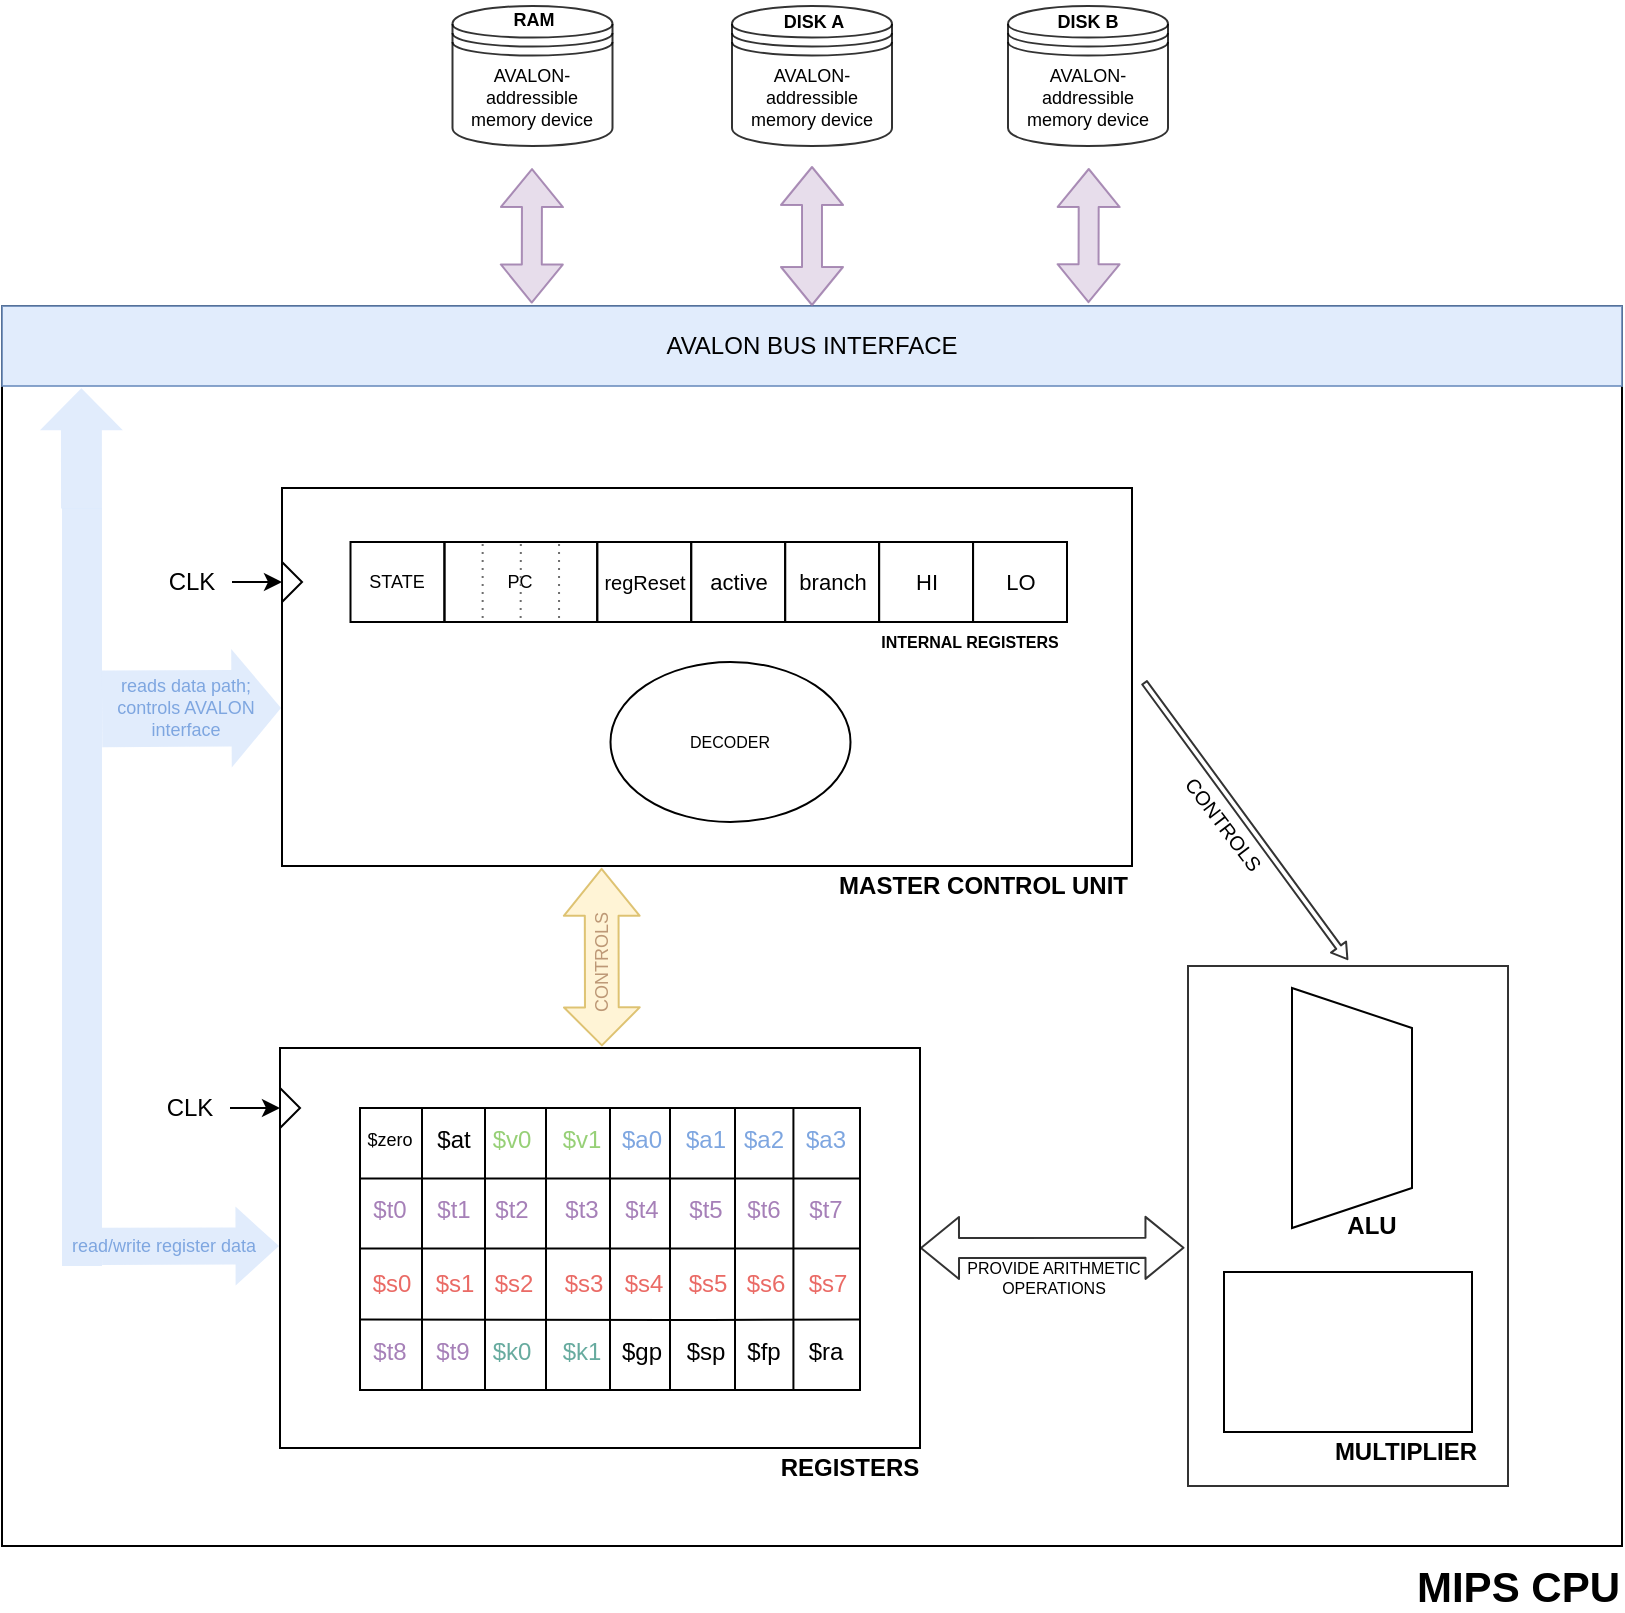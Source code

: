 <mxfile version="14.0.1" type="github">
  <diagram name="Page-1" id="c4acf3e9-155e-7222-9cf6-157b1a14988f">
    <mxGraphModel dx="1577" dy="920" grid="1" gridSize="10" guides="1" tooltips="1" connect="1" arrows="1" fold="1" page="1" pageScale="1" pageWidth="1169" pageHeight="827" background="#ffffff" math="0" shadow="0">
      <root>
        <mxCell id="0" />
        <mxCell id="1" parent="0" />
        <mxCell id="EH1okrl17HNzEjOL1Jwx-92" value="" style="rounded=0;whiteSpace=wrap;html=1;glass=1;fillColor=none;gradientColor=none;fontSize=8;fontColor=#000000;" parent="1" vertex="1">
          <mxGeometry x="160" y="160" width="810" height="620" as="geometry" />
        </mxCell>
        <mxCell id="EH1okrl17HNzEjOL1Jwx-88" value="" style="group" parent="1" vertex="1" connectable="0">
          <mxGeometry x="299" y="531" width="330" height="220" as="geometry" />
        </mxCell>
        <mxCell id="EH1okrl17HNzEjOL1Jwx-10" value="REGISTERS" style="text;html=1;strokeColor=none;fillColor=none;align=center;verticalAlign=middle;whiteSpace=wrap;rounded=0;fontStyle=1" parent="EH1okrl17HNzEjOL1Jwx-88" vertex="1">
          <mxGeometry x="240" y="200" width="90" height="20" as="geometry" />
        </mxCell>
        <mxCell id="EH1okrl17HNzEjOL1Jwx-70" value="" style="group" parent="EH1okrl17HNzEjOL1Jwx-88" vertex="1" connectable="0">
          <mxGeometry width="320" height="200" as="geometry" />
        </mxCell>
        <mxCell id="EH1okrl17HNzEjOL1Jwx-67" value="" style="rounded=0;whiteSpace=wrap;html=1;glass=1;gradientColor=none;fontSize=9;fontColor=#67AB9F;fillColor=none;" parent="EH1okrl17HNzEjOL1Jwx-70" vertex="1">
          <mxGeometry width="320" height="200" as="geometry" />
        </mxCell>
        <mxCell id="EH1okrl17HNzEjOL1Jwx-69" value="" style="group" parent="EH1okrl17HNzEjOL1Jwx-70" vertex="1" connectable="0">
          <mxGeometry x="35" y="30" width="259" height="141" as="geometry" />
        </mxCell>
        <mxCell id="EH1okrl17HNzEjOL1Jwx-9" value="" style="rounded=0;whiteSpace=wrap;html=1;fillColor=none;" parent="EH1okrl17HNzEjOL1Jwx-69" vertex="1">
          <mxGeometry x="5" width="250" height="141" as="geometry" />
        </mxCell>
        <mxCell id="EH1okrl17HNzEjOL1Jwx-20" value="" style="endArrow=none;html=1;entryX=1;entryY=0.75;entryDx=0;entryDy=0;exitX=0;exitY=0.75;exitDx=0;exitDy=0;" parent="EH1okrl17HNzEjOL1Jwx-69" source="EH1okrl17HNzEjOL1Jwx-9" target="EH1okrl17HNzEjOL1Jwx-9" edge="1">
          <mxGeometry width="50" height="50" as="geometry">
            <mxPoint x="137.5" y="70" as="sourcePoint" />
            <mxPoint x="187.5" y="20" as="targetPoint" />
            <Array as="points">
              <mxPoint x="170" y="106" />
            </Array>
          </mxGeometry>
        </mxCell>
        <mxCell id="EH1okrl17HNzEjOL1Jwx-21" value="" style="endArrow=none;html=1;entryX=1;entryY=0.75;entryDx=0;entryDy=0;exitX=0;exitY=0.75;exitDx=0;exitDy=0;" parent="EH1okrl17HNzEjOL1Jwx-69" edge="1">
          <mxGeometry width="50" height="50" as="geometry">
            <mxPoint x="5" y="70.21" as="sourcePoint" />
            <mxPoint x="255" y="70.21" as="targetPoint" />
          </mxGeometry>
        </mxCell>
        <mxCell id="EH1okrl17HNzEjOL1Jwx-22" value="" style="endArrow=none;html=1;entryX=1;entryY=0.25;entryDx=0;entryDy=0;exitX=0;exitY=0.25;exitDx=0;exitDy=0;" parent="EH1okrl17HNzEjOL1Jwx-69" source="EH1okrl17HNzEjOL1Jwx-9" target="EH1okrl17HNzEjOL1Jwx-9" edge="1">
          <mxGeometry width="50" height="50" as="geometry">
            <mxPoint x="5" y="40.0" as="sourcePoint" />
            <mxPoint x="255" y="40.0" as="targetPoint" />
          </mxGeometry>
        </mxCell>
        <mxCell id="EH1okrl17HNzEjOL1Jwx-23" value="" style="endArrow=none;html=1;entryX=0.75;entryY=0;entryDx=0;entryDy=0;exitX=0.75;exitY=1;exitDx=0;exitDy=0;" parent="EH1okrl17HNzEjOL1Jwx-69" source="EH1okrl17HNzEjOL1Jwx-9" target="EH1okrl17HNzEjOL1Jwx-9" edge="1">
          <mxGeometry width="50" height="50" as="geometry">
            <mxPoint x="351" y="40" as="sourcePoint" />
            <mxPoint x="401" y="-10" as="targetPoint" />
          </mxGeometry>
        </mxCell>
        <mxCell id="EH1okrl17HNzEjOL1Jwx-24" value="" style="endArrow=none;html=1;exitX=0.75;exitY=1;exitDx=0;exitDy=0;" parent="EH1okrl17HNzEjOL1Jwx-69" target="EH1okrl17HNzEjOL1Jwx-9" edge="1">
          <mxGeometry width="50" height="50" as="geometry">
            <mxPoint x="131" y="141" as="sourcePoint" />
            <mxPoint x="131" as="targetPoint" />
          </mxGeometry>
        </mxCell>
        <mxCell id="EH1okrl17HNzEjOL1Jwx-25" value="" style="endArrow=none;html=1;entryX=0.5;entryY=0;entryDx=0;entryDy=0;exitX=0.5;exitY=1;exitDx=0;exitDy=0;" parent="EH1okrl17HNzEjOL1Jwx-69" source="EH1okrl17HNzEjOL1Jwx-9" target="EH1okrl17HNzEjOL1Jwx-9" edge="1">
          <mxGeometry width="50" height="50" as="geometry">
            <mxPoint x="202.5" y="151" as="sourcePoint" />
            <mxPoint x="202.5" y="10" as="targetPoint" />
          </mxGeometry>
        </mxCell>
        <mxCell id="EH1okrl17HNzEjOL1Jwx-26" value="" style="endArrow=none;html=1;entryX=0.25;entryY=0;entryDx=0;entryDy=0;exitX=0.25;exitY=1;exitDx=0;exitDy=0;" parent="EH1okrl17HNzEjOL1Jwx-69" source="EH1okrl17HNzEjOL1Jwx-9" target="EH1okrl17HNzEjOL1Jwx-9" edge="1">
          <mxGeometry width="50" height="50" as="geometry">
            <mxPoint x="140" y="151" as="sourcePoint" />
            <mxPoint x="140" y="10" as="targetPoint" />
          </mxGeometry>
        </mxCell>
        <mxCell id="EH1okrl17HNzEjOL1Jwx-27" value="" style="endArrow=none;html=1;entryX=0.25;entryY=0;entryDx=0;entryDy=0;exitX=0.25;exitY=1;exitDx=0;exitDy=0;" parent="EH1okrl17HNzEjOL1Jwx-69" edge="1">
          <mxGeometry width="50" height="50" as="geometry">
            <mxPoint x="98" y="141" as="sourcePoint" />
            <mxPoint x="98" as="targetPoint" />
          </mxGeometry>
        </mxCell>
        <mxCell id="EH1okrl17HNzEjOL1Jwx-28" value="" style="endArrow=none;html=1;entryX=0.25;entryY=0;entryDx=0;entryDy=0;exitX=0.25;exitY=1;exitDx=0;exitDy=0;" parent="EH1okrl17HNzEjOL1Jwx-69" edge="1">
          <mxGeometry width="50" height="50" as="geometry">
            <mxPoint x="36" y="141" as="sourcePoint" />
            <mxPoint x="36" as="targetPoint" />
          </mxGeometry>
        </mxCell>
        <mxCell id="EH1okrl17HNzEjOL1Jwx-31" value="" style="endArrow=none;html=1;entryX=0.25;entryY=0;entryDx=0;entryDy=0;exitX=0.25;exitY=1;exitDx=0;exitDy=0;" parent="EH1okrl17HNzEjOL1Jwx-69" edge="1">
          <mxGeometry width="50" height="50" as="geometry">
            <mxPoint x="160" y="141" as="sourcePoint" />
            <mxPoint x="160" as="targetPoint" />
          </mxGeometry>
        </mxCell>
        <mxCell id="EH1okrl17HNzEjOL1Jwx-32" value="" style="endArrow=none;html=1;entryX=0.25;entryY=0;entryDx=0;entryDy=0;exitX=0.25;exitY=1;exitDx=0;exitDy=0;" parent="EH1okrl17HNzEjOL1Jwx-69" edge="1">
          <mxGeometry width="50" height="50" as="geometry">
            <mxPoint x="221.71" y="141" as="sourcePoint" />
            <mxPoint x="221.71" as="targetPoint" />
          </mxGeometry>
        </mxCell>
        <mxCell id="EH1okrl17HNzEjOL1Jwx-33" value="$zero" style="text;html=1;strokeColor=none;fillColor=none;align=center;verticalAlign=middle;whiteSpace=wrap;rounded=0;fontSize=9;" parent="EH1okrl17HNzEjOL1Jwx-69" vertex="1">
          <mxGeometry y="6" width="40" height="20" as="geometry" />
        </mxCell>
        <mxCell id="EH1okrl17HNzEjOL1Jwx-34" value="&lt;font style=&quot;font-size: 12px&quot;&gt;$at&lt;/font&gt;" style="text;html=1;strokeColor=none;fillColor=none;align=center;verticalAlign=middle;whiteSpace=wrap;rounded=0;fontSize=9;" parent="EH1okrl17HNzEjOL1Jwx-69" vertex="1">
          <mxGeometry x="32" y="6" width="40" height="20" as="geometry" />
        </mxCell>
        <mxCell id="EH1okrl17HNzEjOL1Jwx-35" value="&lt;font style=&quot;font-size: 12px&quot;&gt;$v0&lt;/font&gt;" style="text;html=1;align=center;verticalAlign=middle;whiteSpace=wrap;rounded=0;fontSize=9;fontColor=#97D077;" parent="EH1okrl17HNzEjOL1Jwx-69" vertex="1">
          <mxGeometry x="61" y="6" width="40" height="20" as="geometry" />
        </mxCell>
        <mxCell id="EH1okrl17HNzEjOL1Jwx-36" value="&lt;font style=&quot;font-size: 12px&quot;&gt;$v1&lt;/font&gt;" style="text;html=1;align=center;verticalAlign=middle;whiteSpace=wrap;rounded=0;fontSize=9;fontColor=#97D077;" parent="EH1okrl17HNzEjOL1Jwx-69" vertex="1">
          <mxGeometry x="96" y="6" width="40" height="20" as="geometry" />
        </mxCell>
        <mxCell id="EH1okrl17HNzEjOL1Jwx-37" value="&lt;span style=&quot;font-size: 12px&quot;&gt;$a0&lt;/span&gt;" style="text;html=1;strokeColor=none;fillColor=none;align=center;verticalAlign=middle;whiteSpace=wrap;rounded=0;fontSize=9;fontColor=#7EA6E0;" parent="EH1okrl17HNzEjOL1Jwx-69" vertex="1">
          <mxGeometry x="126" y="6" width="40" height="20" as="geometry" />
        </mxCell>
        <mxCell id="EH1okrl17HNzEjOL1Jwx-38" value="&lt;span style=&quot;font-size: 12px&quot;&gt;$a1&lt;/span&gt;" style="text;html=1;strokeColor=none;fillColor=none;align=center;verticalAlign=middle;whiteSpace=wrap;rounded=0;fontSize=9;fontColor=#7EA6E0;" parent="EH1okrl17HNzEjOL1Jwx-69" vertex="1">
          <mxGeometry x="158" y="6" width="40" height="20" as="geometry" />
        </mxCell>
        <mxCell id="EH1okrl17HNzEjOL1Jwx-39" value="&lt;span style=&quot;font-size: 12px&quot;&gt;$a2&lt;/span&gt;" style="text;html=1;strokeColor=none;fillColor=none;align=center;verticalAlign=middle;whiteSpace=wrap;rounded=0;fontSize=9;fontColor=#7EA6E0;" parent="EH1okrl17HNzEjOL1Jwx-69" vertex="1">
          <mxGeometry x="186.5" y="6" width="40" height="20" as="geometry" />
        </mxCell>
        <mxCell id="EH1okrl17HNzEjOL1Jwx-40" value="&lt;span style=&quot;font-size: 12px&quot;&gt;$a3&lt;/span&gt;" style="text;html=1;strokeColor=none;fillColor=none;align=center;verticalAlign=middle;whiteSpace=wrap;rounded=0;fontSize=9;fontColor=#7EA6E0;" parent="EH1okrl17HNzEjOL1Jwx-69" vertex="1">
          <mxGeometry x="218" y="6" width="40" height="20" as="geometry" />
        </mxCell>
        <mxCell id="EH1okrl17HNzEjOL1Jwx-41" value="&lt;span style=&quot;font-size: 12px&quot;&gt;$t0&lt;/span&gt;" style="text;html=1;strokeColor=none;fillColor=none;align=center;verticalAlign=middle;whiteSpace=wrap;rounded=0;fontSize=9;fontColor=#A680B8;" parent="EH1okrl17HNzEjOL1Jwx-69" vertex="1">
          <mxGeometry y="41" width="40" height="20" as="geometry" />
        </mxCell>
        <mxCell id="EH1okrl17HNzEjOL1Jwx-42" value="&lt;font style=&quot;font-size: 12px&quot;&gt;$t1&lt;/font&gt;" style="text;html=1;strokeColor=none;fillColor=none;align=center;verticalAlign=middle;whiteSpace=wrap;rounded=0;fontSize=9;fontColor=#A680B8;" parent="EH1okrl17HNzEjOL1Jwx-69" vertex="1">
          <mxGeometry x="32" y="41" width="40" height="20" as="geometry" />
        </mxCell>
        <mxCell id="EH1okrl17HNzEjOL1Jwx-43" value="&lt;font style=&quot;font-size: 12px&quot;&gt;$t2&lt;/font&gt;" style="text;html=1;strokeColor=none;fillColor=none;align=center;verticalAlign=middle;whiteSpace=wrap;rounded=0;fontSize=9;fontColor=#A680B8;" parent="EH1okrl17HNzEjOL1Jwx-69" vertex="1">
          <mxGeometry x="61" y="41" width="40" height="20" as="geometry" />
        </mxCell>
        <mxCell id="EH1okrl17HNzEjOL1Jwx-44" value="&lt;font style=&quot;font-size: 12px&quot;&gt;$t3&lt;/font&gt;" style="text;html=1;strokeColor=none;fillColor=none;align=center;verticalAlign=middle;whiteSpace=wrap;rounded=0;fontSize=9;fontColor=#A680B8;" parent="EH1okrl17HNzEjOL1Jwx-69" vertex="1">
          <mxGeometry x="96" y="41" width="40" height="20" as="geometry" />
        </mxCell>
        <mxCell id="EH1okrl17HNzEjOL1Jwx-45" value="&lt;span style=&quot;font-size: 12px&quot;&gt;$t4&lt;/span&gt;" style="text;html=1;strokeColor=none;fillColor=none;align=center;verticalAlign=middle;whiteSpace=wrap;rounded=0;fontSize=9;fontColor=#A680B8;" parent="EH1okrl17HNzEjOL1Jwx-69" vertex="1">
          <mxGeometry x="126" y="41" width="40" height="20" as="geometry" />
        </mxCell>
        <mxCell id="EH1okrl17HNzEjOL1Jwx-46" value="&lt;span style=&quot;font-size: 12px&quot;&gt;$t5&lt;/span&gt;" style="text;html=1;strokeColor=none;fillColor=none;align=center;verticalAlign=middle;whiteSpace=wrap;rounded=0;fontSize=9;fontColor=#A680B8;" parent="EH1okrl17HNzEjOL1Jwx-69" vertex="1">
          <mxGeometry x="158" y="41" width="40" height="20" as="geometry" />
        </mxCell>
        <mxCell id="EH1okrl17HNzEjOL1Jwx-47" value="&lt;span style=&quot;font-size: 12px&quot;&gt;$t6&lt;/span&gt;" style="text;html=1;strokeColor=none;fillColor=none;align=center;verticalAlign=middle;whiteSpace=wrap;rounded=0;fontSize=9;fontColor=#A680B8;" parent="EH1okrl17HNzEjOL1Jwx-69" vertex="1">
          <mxGeometry x="186.5" y="41" width="40" height="20" as="geometry" />
        </mxCell>
        <mxCell id="EH1okrl17HNzEjOL1Jwx-48" value="&lt;span style=&quot;font-size: 12px&quot;&gt;$t7&lt;/span&gt;" style="text;html=1;strokeColor=none;fillColor=none;align=center;verticalAlign=middle;whiteSpace=wrap;rounded=0;fontSize=9;fontColor=#A680B8;" parent="EH1okrl17HNzEjOL1Jwx-69" vertex="1">
          <mxGeometry x="218" y="41" width="40" height="20" as="geometry" />
        </mxCell>
        <mxCell id="EH1okrl17HNzEjOL1Jwx-49" value="&lt;span style=&quot;font-size: 12px&quot;&gt;$s0&lt;/span&gt;" style="text;html=1;strokeColor=none;fillColor=none;align=center;verticalAlign=middle;whiteSpace=wrap;rounded=0;fontSize=9;fontColor=#EA6B66;" parent="EH1okrl17HNzEjOL1Jwx-69" vertex="1">
          <mxGeometry x="1" y="78" width="40" height="20" as="geometry" />
        </mxCell>
        <mxCell id="EH1okrl17HNzEjOL1Jwx-50" value="&lt;font style=&quot;font-size: 12px&quot;&gt;$s1&lt;/font&gt;" style="text;html=1;strokeColor=none;fillColor=none;align=center;verticalAlign=middle;whiteSpace=wrap;rounded=0;fontSize=9;fontColor=#EA6B66;" parent="EH1okrl17HNzEjOL1Jwx-69" vertex="1">
          <mxGeometry x="33" y="78" width="39" height="20" as="geometry" />
        </mxCell>
        <mxCell id="EH1okrl17HNzEjOL1Jwx-51" value="&lt;font style=&quot;font-size: 12px&quot;&gt;$s2&lt;/font&gt;" style="text;html=1;strokeColor=none;fillColor=none;align=center;verticalAlign=middle;whiteSpace=wrap;rounded=0;fontSize=9;fontColor=#EA6B66;" parent="EH1okrl17HNzEjOL1Jwx-69" vertex="1">
          <mxGeometry x="62" y="78" width="40" height="20" as="geometry" />
        </mxCell>
        <mxCell id="EH1okrl17HNzEjOL1Jwx-52" value="&lt;font style=&quot;font-size: 12px&quot;&gt;$s3&lt;/font&gt;" style="text;html=1;strokeColor=none;fillColor=none;align=center;verticalAlign=middle;whiteSpace=wrap;rounded=0;fontSize=9;fontColor=#EA6B66;" parent="EH1okrl17HNzEjOL1Jwx-69" vertex="1">
          <mxGeometry x="97" y="78" width="40" height="20" as="geometry" />
        </mxCell>
        <mxCell id="EH1okrl17HNzEjOL1Jwx-53" value="&lt;span style=&quot;font-size: 12px&quot;&gt;$s4&lt;/span&gt;" style="text;html=1;strokeColor=none;fillColor=none;align=center;verticalAlign=middle;whiteSpace=wrap;rounded=0;fontSize=9;fontColor=#EA6B66;" parent="EH1okrl17HNzEjOL1Jwx-69" vertex="1">
          <mxGeometry x="127" y="78" width="40" height="20" as="geometry" />
        </mxCell>
        <mxCell id="EH1okrl17HNzEjOL1Jwx-54" value="&lt;span style=&quot;font-size: 12px&quot;&gt;$s5&lt;/span&gt;" style="text;html=1;strokeColor=none;fillColor=none;align=center;verticalAlign=middle;whiteSpace=wrap;rounded=0;fontSize=9;fontColor=#EA6B66;" parent="EH1okrl17HNzEjOL1Jwx-69" vertex="1">
          <mxGeometry x="157" y="78" width="44" height="20" as="geometry" />
        </mxCell>
        <mxCell id="EH1okrl17HNzEjOL1Jwx-55" value="&lt;span style=&quot;font-size: 12px&quot;&gt;$s6&lt;/span&gt;" style="text;html=1;strokeColor=none;fillColor=none;align=center;verticalAlign=middle;whiteSpace=wrap;rounded=0;fontSize=9;fontColor=#EA6B66;" parent="EH1okrl17HNzEjOL1Jwx-69" vertex="1">
          <mxGeometry x="187.5" y="78" width="40" height="20" as="geometry" />
        </mxCell>
        <mxCell id="EH1okrl17HNzEjOL1Jwx-56" value="&lt;span style=&quot;font-size: 12px&quot;&gt;$s7&lt;/span&gt;" style="text;html=1;strokeColor=none;fillColor=none;align=center;verticalAlign=middle;whiteSpace=wrap;rounded=0;fontSize=9;fontColor=#EA6B66;" parent="EH1okrl17HNzEjOL1Jwx-69" vertex="1">
          <mxGeometry x="219" y="78" width="40" height="20" as="geometry" />
        </mxCell>
        <mxCell id="EH1okrl17HNzEjOL1Jwx-57" value="&lt;span style=&quot;font-size: 12px&quot;&gt;$t8&lt;/span&gt;" style="text;html=1;strokeColor=none;fillColor=none;align=center;verticalAlign=middle;whiteSpace=wrap;rounded=0;fontSize=9;fontColor=#A680B8;" parent="EH1okrl17HNzEjOL1Jwx-69" vertex="1">
          <mxGeometry y="112" width="40" height="20" as="geometry" />
        </mxCell>
        <mxCell id="EH1okrl17HNzEjOL1Jwx-58" value="&lt;font style=&quot;font-size: 12px&quot;&gt;$t9&lt;/font&gt;" style="text;html=1;strokeColor=none;fillColor=none;align=center;verticalAlign=middle;whiteSpace=wrap;rounded=0;fontSize=9;fontColor=#A680B8;" parent="EH1okrl17HNzEjOL1Jwx-69" vertex="1">
          <mxGeometry x="32" y="112" width="39" height="20" as="geometry" />
        </mxCell>
        <mxCell id="EH1okrl17HNzEjOL1Jwx-59" value="&lt;font style=&quot;font-size: 12px&quot;&gt;$k0&lt;/font&gt;" style="text;html=1;strokeColor=none;fillColor=none;align=center;verticalAlign=middle;whiteSpace=wrap;rounded=0;fontSize=9;fontColor=#67AB9F;" parent="EH1okrl17HNzEjOL1Jwx-69" vertex="1">
          <mxGeometry x="61" y="112" width="40" height="20" as="geometry" />
        </mxCell>
        <mxCell id="EH1okrl17HNzEjOL1Jwx-60" value="&lt;font style=&quot;font-size: 12px&quot;&gt;$k1&lt;/font&gt;" style="text;html=1;strokeColor=none;fillColor=none;align=center;verticalAlign=middle;whiteSpace=wrap;rounded=0;fontSize=9;fontColor=#67AB9F;" parent="EH1okrl17HNzEjOL1Jwx-69" vertex="1">
          <mxGeometry x="96" y="112" width="40" height="20" as="geometry" />
        </mxCell>
        <mxCell id="EH1okrl17HNzEjOL1Jwx-61" value="&lt;span style=&quot;font-size: 12px&quot;&gt;$gp&lt;/span&gt;" style="text;html=1;strokeColor=none;fillColor=none;align=center;verticalAlign=middle;whiteSpace=wrap;rounded=0;fontSize=9;" parent="EH1okrl17HNzEjOL1Jwx-69" vertex="1">
          <mxGeometry x="126" y="112" width="40" height="20" as="geometry" />
        </mxCell>
        <mxCell id="EH1okrl17HNzEjOL1Jwx-62" value="&lt;span style=&quot;font-size: 12px&quot;&gt;$sp&lt;/span&gt;" style="text;html=1;strokeColor=none;fillColor=none;align=center;verticalAlign=middle;whiteSpace=wrap;rounded=0;fontSize=9;" parent="EH1okrl17HNzEjOL1Jwx-69" vertex="1">
          <mxGeometry x="158" y="112" width="40" height="20" as="geometry" />
        </mxCell>
        <mxCell id="EH1okrl17HNzEjOL1Jwx-63" value="&lt;span style=&quot;font-size: 12px&quot;&gt;$fp&lt;/span&gt;" style="text;html=1;strokeColor=none;fillColor=none;align=center;verticalAlign=middle;whiteSpace=wrap;rounded=0;fontSize=9;" parent="EH1okrl17HNzEjOL1Jwx-69" vertex="1">
          <mxGeometry x="186.5" y="112" width="40" height="20" as="geometry" />
        </mxCell>
        <mxCell id="EH1okrl17HNzEjOL1Jwx-64" value="&lt;span style=&quot;font-size: 12px&quot;&gt;$ra&lt;/span&gt;" style="text;html=1;strokeColor=none;fillColor=none;align=center;verticalAlign=middle;whiteSpace=wrap;rounded=0;fontSize=9;" parent="EH1okrl17HNzEjOL1Jwx-69" vertex="1">
          <mxGeometry x="218" y="112" width="40" height="20" as="geometry" />
        </mxCell>
        <mxCell id="EH1okrl17HNzEjOL1Jwx-71" value="" style="triangle;whiteSpace=wrap;html=1;glass=1;fillColor=none;gradientColor=none;fontSize=9;fontColor=#67AB9F;" parent="EH1okrl17HNzEjOL1Jwx-70" vertex="1">
          <mxGeometry y="20" width="10" height="20" as="geometry" />
        </mxCell>
        <mxCell id="EH1okrl17HNzEjOL1Jwx-3" value="" style="rounded=0;whiteSpace=wrap;html=1;fillColor=none;" parent="1" vertex="1">
          <mxGeometry x="300" y="251" width="425" height="189" as="geometry" />
        </mxCell>
        <mxCell id="EH1okrl17HNzEjOL1Jwx-4" value="MASTER CONTROL UNIT" style="text;html=1;strokeColor=none;fillColor=none;align=right;verticalAlign=middle;whiteSpace=wrap;rounded=0;fontStyle=1" parent="1" vertex="1">
          <mxGeometry x="555" y="440" width="170" height="20" as="geometry" />
        </mxCell>
        <mxCell id="EH1okrl17HNzEjOL1Jwx-83" value="INTERNAL REGISTERS" style="text;html=1;strokeColor=none;fillColor=none;align=center;verticalAlign=middle;whiteSpace=wrap;rounded=0;glass=1;fontSize=8;fontColor=#000000;fontStyle=1" parent="1" vertex="1">
          <mxGeometry x="584.25" y="318" width="120" height="20" as="geometry" />
        </mxCell>
        <mxCell id="EH1okrl17HNzEjOL1Jwx-84" value="DECODER" style="ellipse;whiteSpace=wrap;html=1;glass=1;fillColor=none;gradientColor=none;fontSize=8;fontColor=#000000;" parent="1" vertex="1">
          <mxGeometry x="464.25" y="338" width="120" height="80" as="geometry" />
        </mxCell>
        <mxCell id="EH1okrl17HNzEjOL1Jwx-85" value="" style="group" parent="1" vertex="1" connectable="0">
          <mxGeometry x="334.25" y="278" width="358.25" height="40" as="geometry" />
        </mxCell>
        <mxCell id="EH1okrl17HNzEjOL1Jwx-72" value="STATE" style="rounded=0;whiteSpace=wrap;html=1;glass=1;fillColor=none;gradientColor=none;fontSize=9;" parent="EH1okrl17HNzEjOL1Jwx-85" vertex="1">
          <mxGeometry width="46.976" height="40" as="geometry" />
        </mxCell>
        <mxCell id="EH1okrl17HNzEjOL1Jwx-77" value="&lt;font style=&quot;font-size: 10px;&quot;&gt;regReset&lt;/font&gt;" style="rounded=0;whiteSpace=wrap;html=1;glass=1;fillColor=none;gradientColor=none;fontSize=10;" parent="EH1okrl17HNzEjOL1Jwx-85" vertex="1">
          <mxGeometry x="123.371" width="46.976" height="40" as="geometry" />
        </mxCell>
        <mxCell id="EH1okrl17HNzEjOL1Jwx-78" value="&lt;font style=&quot;font-size: 11px;&quot;&gt;active&lt;/font&gt;" style="rounded=0;whiteSpace=wrap;html=1;glass=1;fillColor=none;gradientColor=none;fontSize=11;" parent="EH1okrl17HNzEjOL1Jwx-85" vertex="1">
          <mxGeometry x="170.347" width="46.976" height="40" as="geometry" />
        </mxCell>
        <mxCell id="EH1okrl17HNzEjOL1Jwx-79" value="&lt;font style=&quot;font-size: 11px&quot;&gt;branch&lt;/font&gt;" style="rounded=0;whiteSpace=wrap;html=1;glass=1;fillColor=none;gradientColor=none;fontSize=11;" parent="EH1okrl17HNzEjOL1Jwx-85" vertex="1">
          <mxGeometry x="217.323" width="46.976" height="40" as="geometry" />
        </mxCell>
        <mxCell id="EH1okrl17HNzEjOL1Jwx-80" value="" style="group" parent="EH1okrl17HNzEjOL1Jwx-85" vertex="1" connectable="0">
          <mxGeometry x="46.976" width="76.395" height="40" as="geometry" />
        </mxCell>
        <mxCell id="EH1okrl17HNzEjOL1Jwx-73" value="PC" style="rounded=0;whiteSpace=wrap;html=1;glass=1;fillColor=none;gradientColor=none;fontSize=9;" parent="EH1okrl17HNzEjOL1Jwx-80" vertex="1">
          <mxGeometry width="76.395" height="40" as="geometry" />
        </mxCell>
        <mxCell id="EH1okrl17HNzEjOL1Jwx-74" value="" style="endArrow=none;dashed=1;html=1;dashPattern=1 3;strokeWidth=1;fontSize=7;fontColor=#000000;exitX=0.25;exitY=0;exitDx=0;exitDy=0;entryX=0.25;entryY=1;entryDx=0;entryDy=0;strokeColor=#6E6E6E;horizontal=1;" parent="EH1okrl17HNzEjOL1Jwx-80" edge="1">
          <mxGeometry width="50" height="50" relative="1" as="geometry">
            <mxPoint x="19.099" y="1" as="sourcePoint" />
            <mxPoint x="19.099" y="41" as="targetPoint" />
          </mxGeometry>
        </mxCell>
        <mxCell id="EH1okrl17HNzEjOL1Jwx-75" value="" style="endArrow=none;dashed=1;html=1;dashPattern=1 3;strokeWidth=1;fontSize=7;fontColor=#000000;exitX=0.5;exitY=0;exitDx=0;exitDy=0;entryX=0.25;entryY=1;entryDx=0;entryDy=0;strokeColor=#6E6E6E;" parent="EH1okrl17HNzEjOL1Jwx-80" edge="1">
          <mxGeometry width="50" height="50" relative="1" as="geometry">
            <mxPoint x="38.198" y="1" as="sourcePoint" />
            <mxPoint x="38.083" y="41" as="targetPoint" />
          </mxGeometry>
        </mxCell>
        <mxCell id="EH1okrl17HNzEjOL1Jwx-76" value="" style="endArrow=none;dashed=1;html=1;dashPattern=1 3;strokeWidth=1;fontSize=7;fontColor=#000000;exitX=0.75;exitY=0;exitDx=0;exitDy=0;entryX=0.75;entryY=1;entryDx=0;entryDy=0;strokeColor=#6E6E6E;" parent="EH1okrl17HNzEjOL1Jwx-80" edge="1">
          <mxGeometry width="50" height="50" relative="1" as="geometry">
            <mxPoint x="57.296" y="1" as="sourcePoint" />
            <mxPoint x="57.296" y="41" as="targetPoint" />
          </mxGeometry>
        </mxCell>
        <mxCell id="EH1okrl17HNzEjOL1Jwx-81" value="&lt;font style=&quot;font-size: 11px&quot;&gt;HI&lt;/font&gt;" style="rounded=0;whiteSpace=wrap;html=1;glass=1;fillColor=none;gradientColor=none;fontSize=11;" parent="EH1okrl17HNzEjOL1Jwx-85" vertex="1">
          <mxGeometry x="264.298" width="46.976" height="40" as="geometry" />
        </mxCell>
        <mxCell id="EH1okrl17HNzEjOL1Jwx-82" value="&lt;font style=&quot;font-size: 11px&quot;&gt;LO&lt;/font&gt;" style="rounded=0;whiteSpace=wrap;html=1;glass=1;fillColor=none;gradientColor=none;fontSize=11;" parent="EH1okrl17HNzEjOL1Jwx-85" vertex="1">
          <mxGeometry x="311.274" width="46.976" height="40" as="geometry" />
        </mxCell>
        <mxCell id="EH1okrl17HNzEjOL1Jwx-86" value="" style="triangle;whiteSpace=wrap;html=1;glass=1;fillColor=none;gradientColor=none;fontSize=9;fontColor=#67AB9F;" parent="1" vertex="1">
          <mxGeometry x="300" y="288" width="10" height="20" as="geometry" />
        </mxCell>
        <mxCell id="EH1okrl17HNzEjOL1Jwx-2" value="&lt;font style=&quot;font-size: 21px&quot;&gt;MIPS CPU&lt;/font&gt;" style="text;html=1;resizable=0;autosize=1;align=right;verticalAlign=middle;points=[];fillColor=none;strokeColor=none;rounded=0;fontStyle=1" parent="1" vertex="1">
          <mxGeometry x="850" y="790" width="120" height="20" as="geometry" />
        </mxCell>
        <mxCell id="JjzSYra-wFmh_ooPUgK7-1" value="" style="endArrow=classic;html=1;entryX=0;entryY=0.5;entryDx=0;entryDy=0;" edge="1" parent="1" target="EH1okrl17HNzEjOL1Jwx-71">
          <mxGeometry width="50" height="50" relative="1" as="geometry">
            <mxPoint x="274" y="561" as="sourcePoint" />
            <mxPoint x="384" y="521" as="targetPoint" />
          </mxGeometry>
        </mxCell>
        <mxCell id="JjzSYra-wFmh_ooPUgK7-11" value="CLK" style="text;html=1;strokeColor=none;fillColor=none;align=center;verticalAlign=middle;whiteSpace=wrap;rounded=0;" vertex="1" parent="1">
          <mxGeometry x="234" y="551" width="40" height="20" as="geometry" />
        </mxCell>
        <mxCell id="JjzSYra-wFmh_ooPUgK7-12" value="" style="endArrow=classic;html=1;entryX=0;entryY=0.5;entryDx=0;entryDy=0;" edge="1" parent="1">
          <mxGeometry width="50" height="50" relative="1" as="geometry">
            <mxPoint x="275" y="298" as="sourcePoint" />
            <mxPoint x="300" y="298" as="targetPoint" />
          </mxGeometry>
        </mxCell>
        <mxCell id="JjzSYra-wFmh_ooPUgK7-13" value="CLK" style="text;html=1;strokeColor=none;fillColor=none;align=center;verticalAlign=middle;whiteSpace=wrap;rounded=0;" vertex="1" parent="1">
          <mxGeometry x="235" y="288" width="40" height="20" as="geometry" />
        </mxCell>
        <mxCell id="JjzSYra-wFmh_ooPUgK7-15" value="AVALON BUS INTERFACE" style="rounded=0;whiteSpace=wrap;html=1;fillColor=#dae8fc;strokeColor=#6c8ebf;opacity=80;" vertex="1" parent="1">
          <mxGeometry x="160" y="160" width="810" height="40" as="geometry" />
        </mxCell>
        <mxCell id="JjzSYra-wFmh_ooPUgK7-28" value="" style="rounded=0;whiteSpace=wrap;html=1;fontSize=9;opacity=80;align=right;fillColor=#dae8fc;strokeColor=none;" vertex="1" parent="1">
          <mxGeometry x="190" y="261" width="20" height="379" as="geometry" />
        </mxCell>
        <mxCell id="JjzSYra-wFmh_ooPUgK7-29" value="" style="shape=flexArrow;endArrow=classic;html=1;strokeWidth=1;fontSize=9;fontColor=#004C99;fillColor=#dae8fc;entryX=0;entryY=0.5;entryDx=0;entryDy=0;opacity=80;strokeColor=none;width=18.523;endSize=6.914;exitX=0.976;exitY=0.98;exitDx=0;exitDy=0;exitPerimeter=0;" edge="1" parent="1">
          <mxGeometry width="50" height="50" relative="1" as="geometry">
            <mxPoint x="209.52" y="630.2" as="sourcePoint" />
            <mxPoint x="299.0" y="630" as="targetPoint" />
          </mxGeometry>
        </mxCell>
        <mxCell id="JjzSYra-wFmh_ooPUgK7-30" value="" style="shape=flexArrow;endArrow=classic;html=1;strokeWidth=1;fontSize=9;fontColor=#004C99;fillColor=#dae8fc;entryX=0;entryY=0.5;entryDx=0;entryDy=0;opacity=80;strokeColor=none;width=38.286;endSize=7.92;exitX=0.977;exitY=0.265;exitDx=0;exitDy=0;exitPerimeter=0;" edge="1" parent="1" source="JjzSYra-wFmh_ooPUgK7-28">
          <mxGeometry width="50" height="50" relative="1" as="geometry">
            <mxPoint x="210.52" y="361.2" as="sourcePoint" />
            <mxPoint x="300" y="361" as="targetPoint" />
          </mxGeometry>
        </mxCell>
        <mxCell id="JjzSYra-wFmh_ooPUgK7-31" value="" style="shape=flexArrow;endArrow=classic;html=1;strokeWidth=1;fontSize=9;fontColor=#004C99;fillColor=#dae8fc;opacity=80;strokeColor=none;width=20.465;endSize=6.647;exitX=0.488;exitY=0.002;exitDx=0;exitDy=0;entryX=0.049;entryY=1.017;entryDx=0;entryDy=0;entryPerimeter=0;exitPerimeter=0;" edge="1" parent="1" source="JjzSYra-wFmh_ooPUgK7-28" target="JjzSYra-wFmh_ooPUgK7-15">
          <mxGeometry width="50" height="50" relative="1" as="geometry">
            <mxPoint x="219.32" y="231.04" as="sourcePoint" />
            <mxPoint x="199" y="201" as="targetPoint" />
          </mxGeometry>
        </mxCell>
        <mxCell id="JjzSYra-wFmh_ooPUgK7-35" value="reads data path; controls AVALON interface" style="text;html=1;strokeColor=none;fillColor=none;align=center;verticalAlign=middle;whiteSpace=wrap;rounded=0;fontSize=9;opacity=80;fontColor=#7EA6E0;" vertex="1" parent="1">
          <mxGeometry x="202" y="351" width="100" height="20" as="geometry" />
        </mxCell>
        <mxCell id="JjzSYra-wFmh_ooPUgK7-36" value="read/write register data" style="text;html=1;strokeColor=none;fillColor=none;align=center;verticalAlign=middle;whiteSpace=wrap;rounded=0;fontSize=9;opacity=80;fontColor=#7EA6E0;" vertex="1" parent="1">
          <mxGeometry x="191" y="620" width="100" height="20" as="geometry" />
        </mxCell>
        <mxCell id="JjzSYra-wFmh_ooPUgK7-41" value="" style="shape=flexArrow;endArrow=classic;startArrow=classic;html=1;strokeWidth=1;fontSize=9;fontColor=#7EA6E0;opacity=80;exitX=0.327;exitY=-0.002;exitDx=0;exitDy=0;exitPerimeter=0;entryX=0.5;entryY=1.017;entryDx=0;entryDy=0;entryPerimeter=0;fillColor=#e1d5e7;strokeColor=#9673a6;" edge="1" parent="1" source="EH1okrl17HNzEjOL1Jwx-92">
          <mxGeometry width="50" height="50" relative="1" as="geometry">
            <mxPoint x="369.98" y="157.24" as="sourcePoint" />
            <mxPoint x="425" y="91.02" as="targetPoint" />
          </mxGeometry>
        </mxCell>
        <mxCell id="JjzSYra-wFmh_ooPUgK7-42" value="" style="shape=flexArrow;endArrow=classic;startArrow=classic;html=1;strokeWidth=1;fontSize=9;fontColor=#7EA6E0;opacity=80;entryX=0.5;entryY=1;entryDx=0;entryDy=0;exitX=0.5;exitY=0;exitDx=0;exitDy=0;fillColor=#e1d5e7;strokeColor=#9673a6;" edge="1" parent="1" source="JjzSYra-wFmh_ooPUgK7-15">
          <mxGeometry width="50" height="50" relative="1" as="geometry">
            <mxPoint x="379.98" y="167.24" as="sourcePoint" />
            <mxPoint x="565" y="90" as="targetPoint" />
          </mxGeometry>
        </mxCell>
        <mxCell id="JjzSYra-wFmh_ooPUgK7-43" value="" style="shape=flexArrow;endArrow=classic;startArrow=classic;html=1;strokeWidth=1;fontSize=9;fontColor=#7EA6E0;opacity=80;exitX=0.327;exitY=-0.002;exitDx=0;exitDy=0;exitPerimeter=0;entryX=0.5;entryY=1.017;entryDx=0;entryDy=0;entryPerimeter=0;fillColor=#e1d5e7;strokeColor=#9673a6;" edge="1" parent="1">
          <mxGeometry width="50" height="50" relative="1" as="geometry">
            <mxPoint x="703.25" y="158.618" as="sourcePoint" />
            <mxPoint x="703.38" y="91.0" as="targetPoint" />
          </mxGeometry>
        </mxCell>
        <mxCell id="JjzSYra-wFmh_ooPUgK7-45" value="&lt;span style=&quot;color: rgb(0 , 0 , 0)&quot;&gt;AVALON-addressible memory device&lt;/span&gt;" style="shape=datastore;whiteSpace=wrap;html=1;fillColor=#ffffff;fontSize=9;fontColor=#7EA6E0;opacity=80;align=center;" vertex="1" parent="1">
          <mxGeometry x="385.25" y="10" width="80" height="70" as="geometry" />
        </mxCell>
        <mxCell id="JjzSYra-wFmh_ooPUgK7-52" value="&lt;span style=&quot;color: rgb(0 , 0 , 0)&quot;&gt;AVALON-addressible memory device&lt;/span&gt;" style="shape=datastore;whiteSpace=wrap;html=1;fillColor=#ffffff;fontSize=9;fontColor=#7EA6E0;opacity=80;align=center;" vertex="1" parent="1">
          <mxGeometry x="525" y="10" width="80" height="70" as="geometry" />
        </mxCell>
        <mxCell id="JjzSYra-wFmh_ooPUgK7-53" value="&lt;span style=&quot;color: rgb(0 , 0 , 0)&quot;&gt;AVALON-addressible memory device&lt;/span&gt;" style="shape=datastore;whiteSpace=wrap;html=1;fillColor=#ffffff;fontSize=9;fontColor=#7EA6E0;opacity=80;align=center;" vertex="1" parent="1">
          <mxGeometry x="663" y="10" width="80" height="70" as="geometry" />
        </mxCell>
        <mxCell id="JjzSYra-wFmh_ooPUgK7-54" value="&lt;font color=&quot;#000000&quot;&gt;RAM&lt;/font&gt;" style="text;html=1;strokeColor=none;fillColor=none;align=center;verticalAlign=middle;whiteSpace=wrap;rounded=0;fontSize=9;fontColor=#7EA6E0;opacity=80;fontStyle=1" vertex="1" parent="1">
          <mxGeometry x="406.25" y="7" width="40" height="20" as="geometry" />
        </mxCell>
        <mxCell id="JjzSYra-wFmh_ooPUgK7-55" value="&lt;font color=&quot;#000000&quot;&gt;DISK A&lt;/font&gt;" style="text;html=1;strokeColor=none;fillColor=none;align=center;verticalAlign=middle;whiteSpace=wrap;rounded=0;fontSize=9;fontColor=#7EA6E0;opacity=80;fontStyle=1" vertex="1" parent="1">
          <mxGeometry x="546.25" y="8" width="40" height="20" as="geometry" />
        </mxCell>
        <mxCell id="JjzSYra-wFmh_ooPUgK7-56" value="&lt;font color=&quot;#000000&quot;&gt;DISK B&lt;/font&gt;" style="text;html=1;strokeColor=none;fillColor=none;align=center;verticalAlign=middle;whiteSpace=wrap;rounded=0;fontSize=9;fontColor=#7EA6E0;opacity=80;fontStyle=1" vertex="1" parent="1">
          <mxGeometry x="683" y="8" width="40" height="20" as="geometry" />
        </mxCell>
        <mxCell id="JjzSYra-wFmh_ooPUgK7-58" value="" style="shape=flexArrow;endArrow=classic;startArrow=classic;html=1;strokeWidth=1;fontSize=9;fontColor=#7EA6E0;opacity=80;entryX=0.376;entryY=1.01;entryDx=0;entryDy=0;exitX=0.503;exitY=-0.004;exitDx=0;exitDy=0;entryPerimeter=0;exitPerimeter=0;fillColor=#fff2cc;strokeColor=#d6b656;width=16.872;endSize=7.486;" edge="1" parent="1" source="EH1okrl17HNzEjOL1Jwx-67">
          <mxGeometry width="50" height="50" relative="1" as="geometry">
            <mxPoint x="459" y="530" as="sourcePoint" />
            <mxPoint x="459.8" y="440.89" as="targetPoint" />
          </mxGeometry>
        </mxCell>
        <mxCell id="JjzSYra-wFmh_ooPUgK7-59" value="CONTROLS" style="text;html=1;strokeColor=none;fillColor=none;align=center;verticalAlign=middle;whiteSpace=wrap;rounded=0;fontSize=9;opacity=80;rotation=-90;fontColor=#BD9876;" vertex="1" parent="1">
          <mxGeometry x="440" y="478" width="40" height="20" as="geometry" />
        </mxCell>
        <mxCell id="JjzSYra-wFmh_ooPUgK7-63" value="PROVIDE ARITHMETIC&lt;br&gt;OPERATIONS" style="text;html=1;strokeColor=none;fillColor=none;align=center;verticalAlign=middle;whiteSpace=wrap;rounded=0;fontSize=8;opacity=80;rotation=0;" vertex="1" parent="1">
          <mxGeometry x="596" y="636" width="180" height="20" as="geometry" />
        </mxCell>
        <mxCell id="JjzSYra-wFmh_ooPUgK7-65" value="" style="group" vertex="1" connectable="0" parent="1">
          <mxGeometry x="753" y="490" width="160" height="260" as="geometry" />
        </mxCell>
        <mxCell id="JjzSYra-wFmh_ooPUgK7-64" value="" style="rounded=0;whiteSpace=wrap;html=1;fontSize=8;fontColor=#000000;opacity=80;align=center;fillColor=none;" vertex="1" parent="JjzSYra-wFmh_ooPUgK7-65">
          <mxGeometry width="160" height="260" as="geometry" />
        </mxCell>
        <mxCell id="EH1okrl17HNzEjOL1Jwx-6" value="" style="shape=trapezoid;perimeter=trapezoidPerimeter;whiteSpace=wrap;html=1;fixedSize=1;fillColor=none;rotation=90;" parent="JjzSYra-wFmh_ooPUgK7-65" vertex="1">
          <mxGeometry x="22" y="41" width="120" height="60" as="geometry" />
        </mxCell>
        <mxCell id="EH1okrl17HNzEjOL1Jwx-7" value="&lt;b&gt;ALU&lt;/b&gt;" style="text;html=1;strokeColor=none;fillColor=none;align=center;verticalAlign=middle;whiteSpace=wrap;rounded=0;" parent="JjzSYra-wFmh_ooPUgK7-65" vertex="1">
          <mxGeometry x="72" y="120" width="40" height="20" as="geometry" />
        </mxCell>
        <mxCell id="EH1okrl17HNzEjOL1Jwx-12" value="" style="rounded=0;whiteSpace=wrap;html=1;fillColor=none;" parent="JjzSYra-wFmh_ooPUgK7-65" vertex="1">
          <mxGeometry x="18" y="153" width="124" height="80" as="geometry" />
        </mxCell>
        <mxCell id="EH1okrl17HNzEjOL1Jwx-13" value="MULTIPLIER" style="text;html=1;strokeColor=none;fillColor=none;align=center;verticalAlign=middle;whiteSpace=wrap;rounded=0;fontStyle=1" parent="JjzSYra-wFmh_ooPUgK7-65" vertex="1">
          <mxGeometry x="64.12" y="233" width="90" height="20" as="geometry" />
        </mxCell>
        <mxCell id="JjzSYra-wFmh_ooPUgK7-66" value="" style="shape=flexArrow;endArrow=classic;startArrow=classic;html=1;strokeWidth=1;fontSize=8;fontColor=#000000;opacity=80;exitX=1;exitY=0.5;exitDx=0;exitDy=0;entryX=-0.011;entryY=0.542;entryDx=0;entryDy=0;entryPerimeter=0;" edge="1" parent="1" source="EH1okrl17HNzEjOL1Jwx-67" target="JjzSYra-wFmh_ooPUgK7-64">
          <mxGeometry width="50" height="50" relative="1" as="geometry">
            <mxPoint x="710" y="590" as="sourcePoint" />
            <mxPoint x="760" y="540" as="targetPoint" />
          </mxGeometry>
        </mxCell>
        <mxCell id="JjzSYra-wFmh_ooPUgK7-67" value="" style="shape=flexArrow;endArrow=classic;html=1;strokeWidth=1;fontSize=8;fontColor=#000000;opacity=80;width=2.922;endSize=2.165;endWidth=5.417;" edge="1" parent="1">
          <mxGeometry width="50" height="50" relative="1" as="geometry">
            <mxPoint x="731" y="348" as="sourcePoint" />
            <mxPoint x="833" y="487" as="targetPoint" />
          </mxGeometry>
        </mxCell>
        <mxCell id="JjzSYra-wFmh_ooPUgK7-68" value="CONTROLS" style="text;html=1;strokeColor=none;fillColor=none;align=center;verticalAlign=middle;whiteSpace=wrap;rounded=0;fontSize=10;fontColor=#000000;opacity=80;rotation=52.7;" vertex="1" parent="1">
          <mxGeometry x="751" y="409" width="40" height="20" as="geometry" />
        </mxCell>
      </root>
    </mxGraphModel>
  </diagram>
</mxfile>
